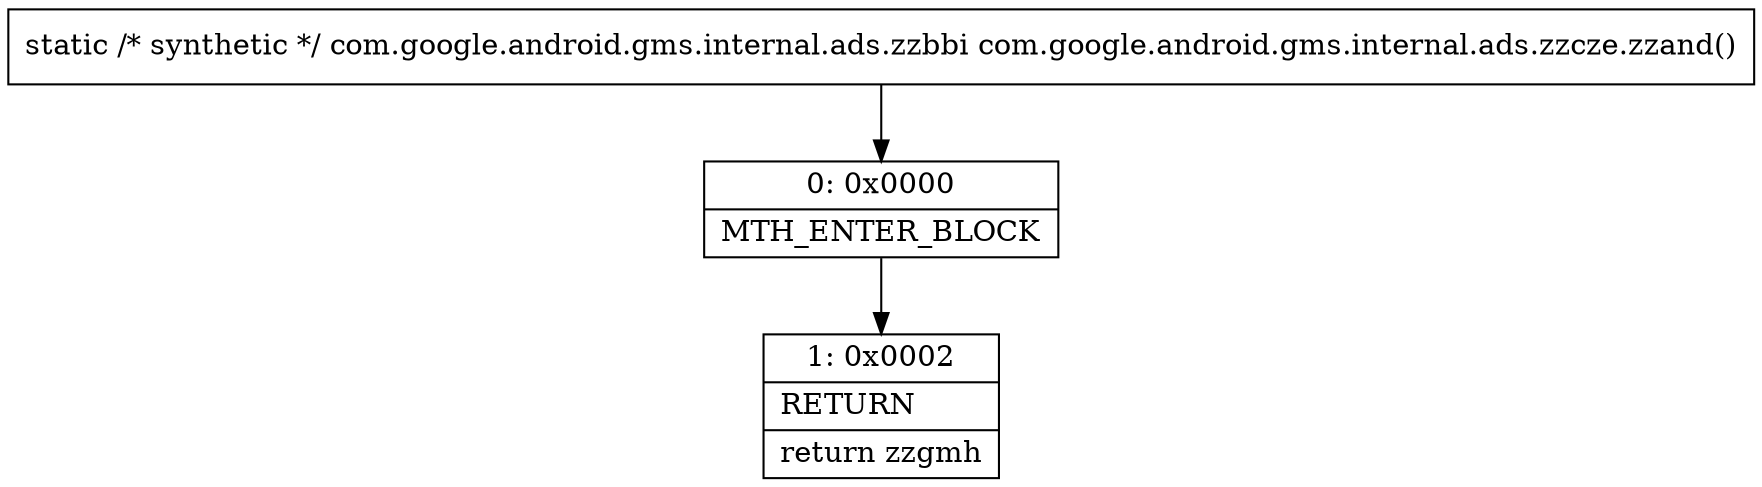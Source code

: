 digraph "CFG forcom.google.android.gms.internal.ads.zzcze.zzand()Lcom\/google\/android\/gms\/internal\/ads\/zzbbi;" {
Node_0 [shape=record,label="{0\:\ 0x0000|MTH_ENTER_BLOCK\l}"];
Node_1 [shape=record,label="{1\:\ 0x0002|RETURN\l|return zzgmh\l}"];
MethodNode[shape=record,label="{static \/* synthetic *\/ com.google.android.gms.internal.ads.zzbbi com.google.android.gms.internal.ads.zzcze.zzand() }"];
MethodNode -> Node_0;
Node_0 -> Node_1;
}

